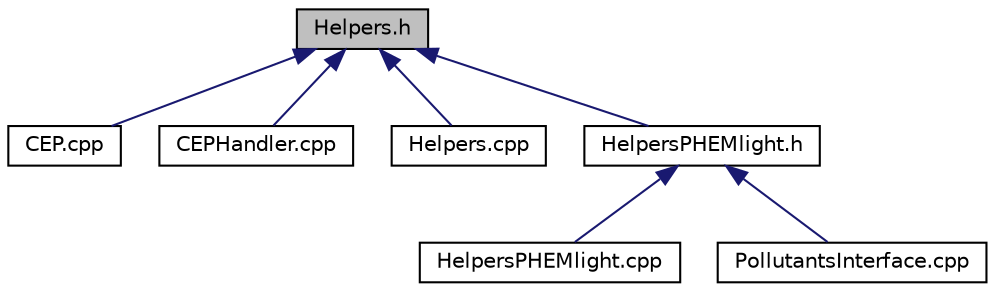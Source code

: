 digraph "Helpers.h"
{
  edge [fontname="Helvetica",fontsize="10",labelfontname="Helvetica",labelfontsize="10"];
  node [fontname="Helvetica",fontsize="10",shape=record];
  Node2 [label="Helpers.h",height=0.2,width=0.4,color="black", fillcolor="grey75", style="filled", fontcolor="black"];
  Node2 -> Node3 [dir="back",color="midnightblue",fontsize="10",style="solid",fontname="Helvetica"];
  Node3 [label="CEP.cpp",height=0.2,width=0.4,color="black", fillcolor="white", style="filled",URL="$da/df2/_c_e_p_8cpp.html"];
  Node2 -> Node4 [dir="back",color="midnightblue",fontsize="10",style="solid",fontname="Helvetica"];
  Node4 [label="CEPHandler.cpp",height=0.2,width=0.4,color="black", fillcolor="white", style="filled",URL="$db/d7a/_c_e_p_handler_8cpp.html"];
  Node2 -> Node5 [dir="back",color="midnightblue",fontsize="10",style="solid",fontname="Helvetica"];
  Node5 [label="Helpers.cpp",height=0.2,width=0.4,color="black", fillcolor="white", style="filled",URL="$dd/df3/_helpers_8cpp.html"];
  Node2 -> Node6 [dir="back",color="midnightblue",fontsize="10",style="solid",fontname="Helvetica"];
  Node6 [label="HelpersPHEMlight.h",height=0.2,width=0.4,color="black", fillcolor="white", style="filled",URL="$dd/d67/_helpers_p_h_e_mlight_8h.html"];
  Node6 -> Node7 [dir="back",color="midnightblue",fontsize="10",style="solid",fontname="Helvetica"];
  Node7 [label="HelpersPHEMlight.cpp",height=0.2,width=0.4,color="black", fillcolor="white", style="filled",URL="$df/de3/_helpers_p_h_e_mlight_8cpp.html"];
  Node6 -> Node8 [dir="back",color="midnightblue",fontsize="10",style="solid",fontname="Helvetica"];
  Node8 [label="PollutantsInterface.cpp",height=0.2,width=0.4,color="black", fillcolor="white", style="filled",URL="$da/d94/_pollutants_interface_8cpp.html"];
}
